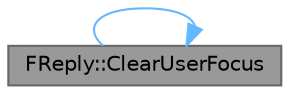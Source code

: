 digraph "FReply::ClearUserFocus"
{
 // INTERACTIVE_SVG=YES
 // LATEX_PDF_SIZE
  bgcolor="transparent";
  edge [fontname=Helvetica,fontsize=10,labelfontname=Helvetica,labelfontsize=10];
  node [fontname=Helvetica,fontsize=10,shape=box,height=0.2,width=0.4];
  rankdir="RL";
  Node1 [id="Node000001",label="FReply::ClearUserFocus",height=0.2,width=0.4,color="gray40", fillcolor="grey60", style="filled", fontcolor="black",tooltip="An event should return a FReply::Handled().ClearUserFocus() to ask the system to clear user focus."];
  Node1 -> Node1 [id="edge1_Node000001_Node000001",dir="back",color="steelblue1",style="solid",tooltip=" "];
}
